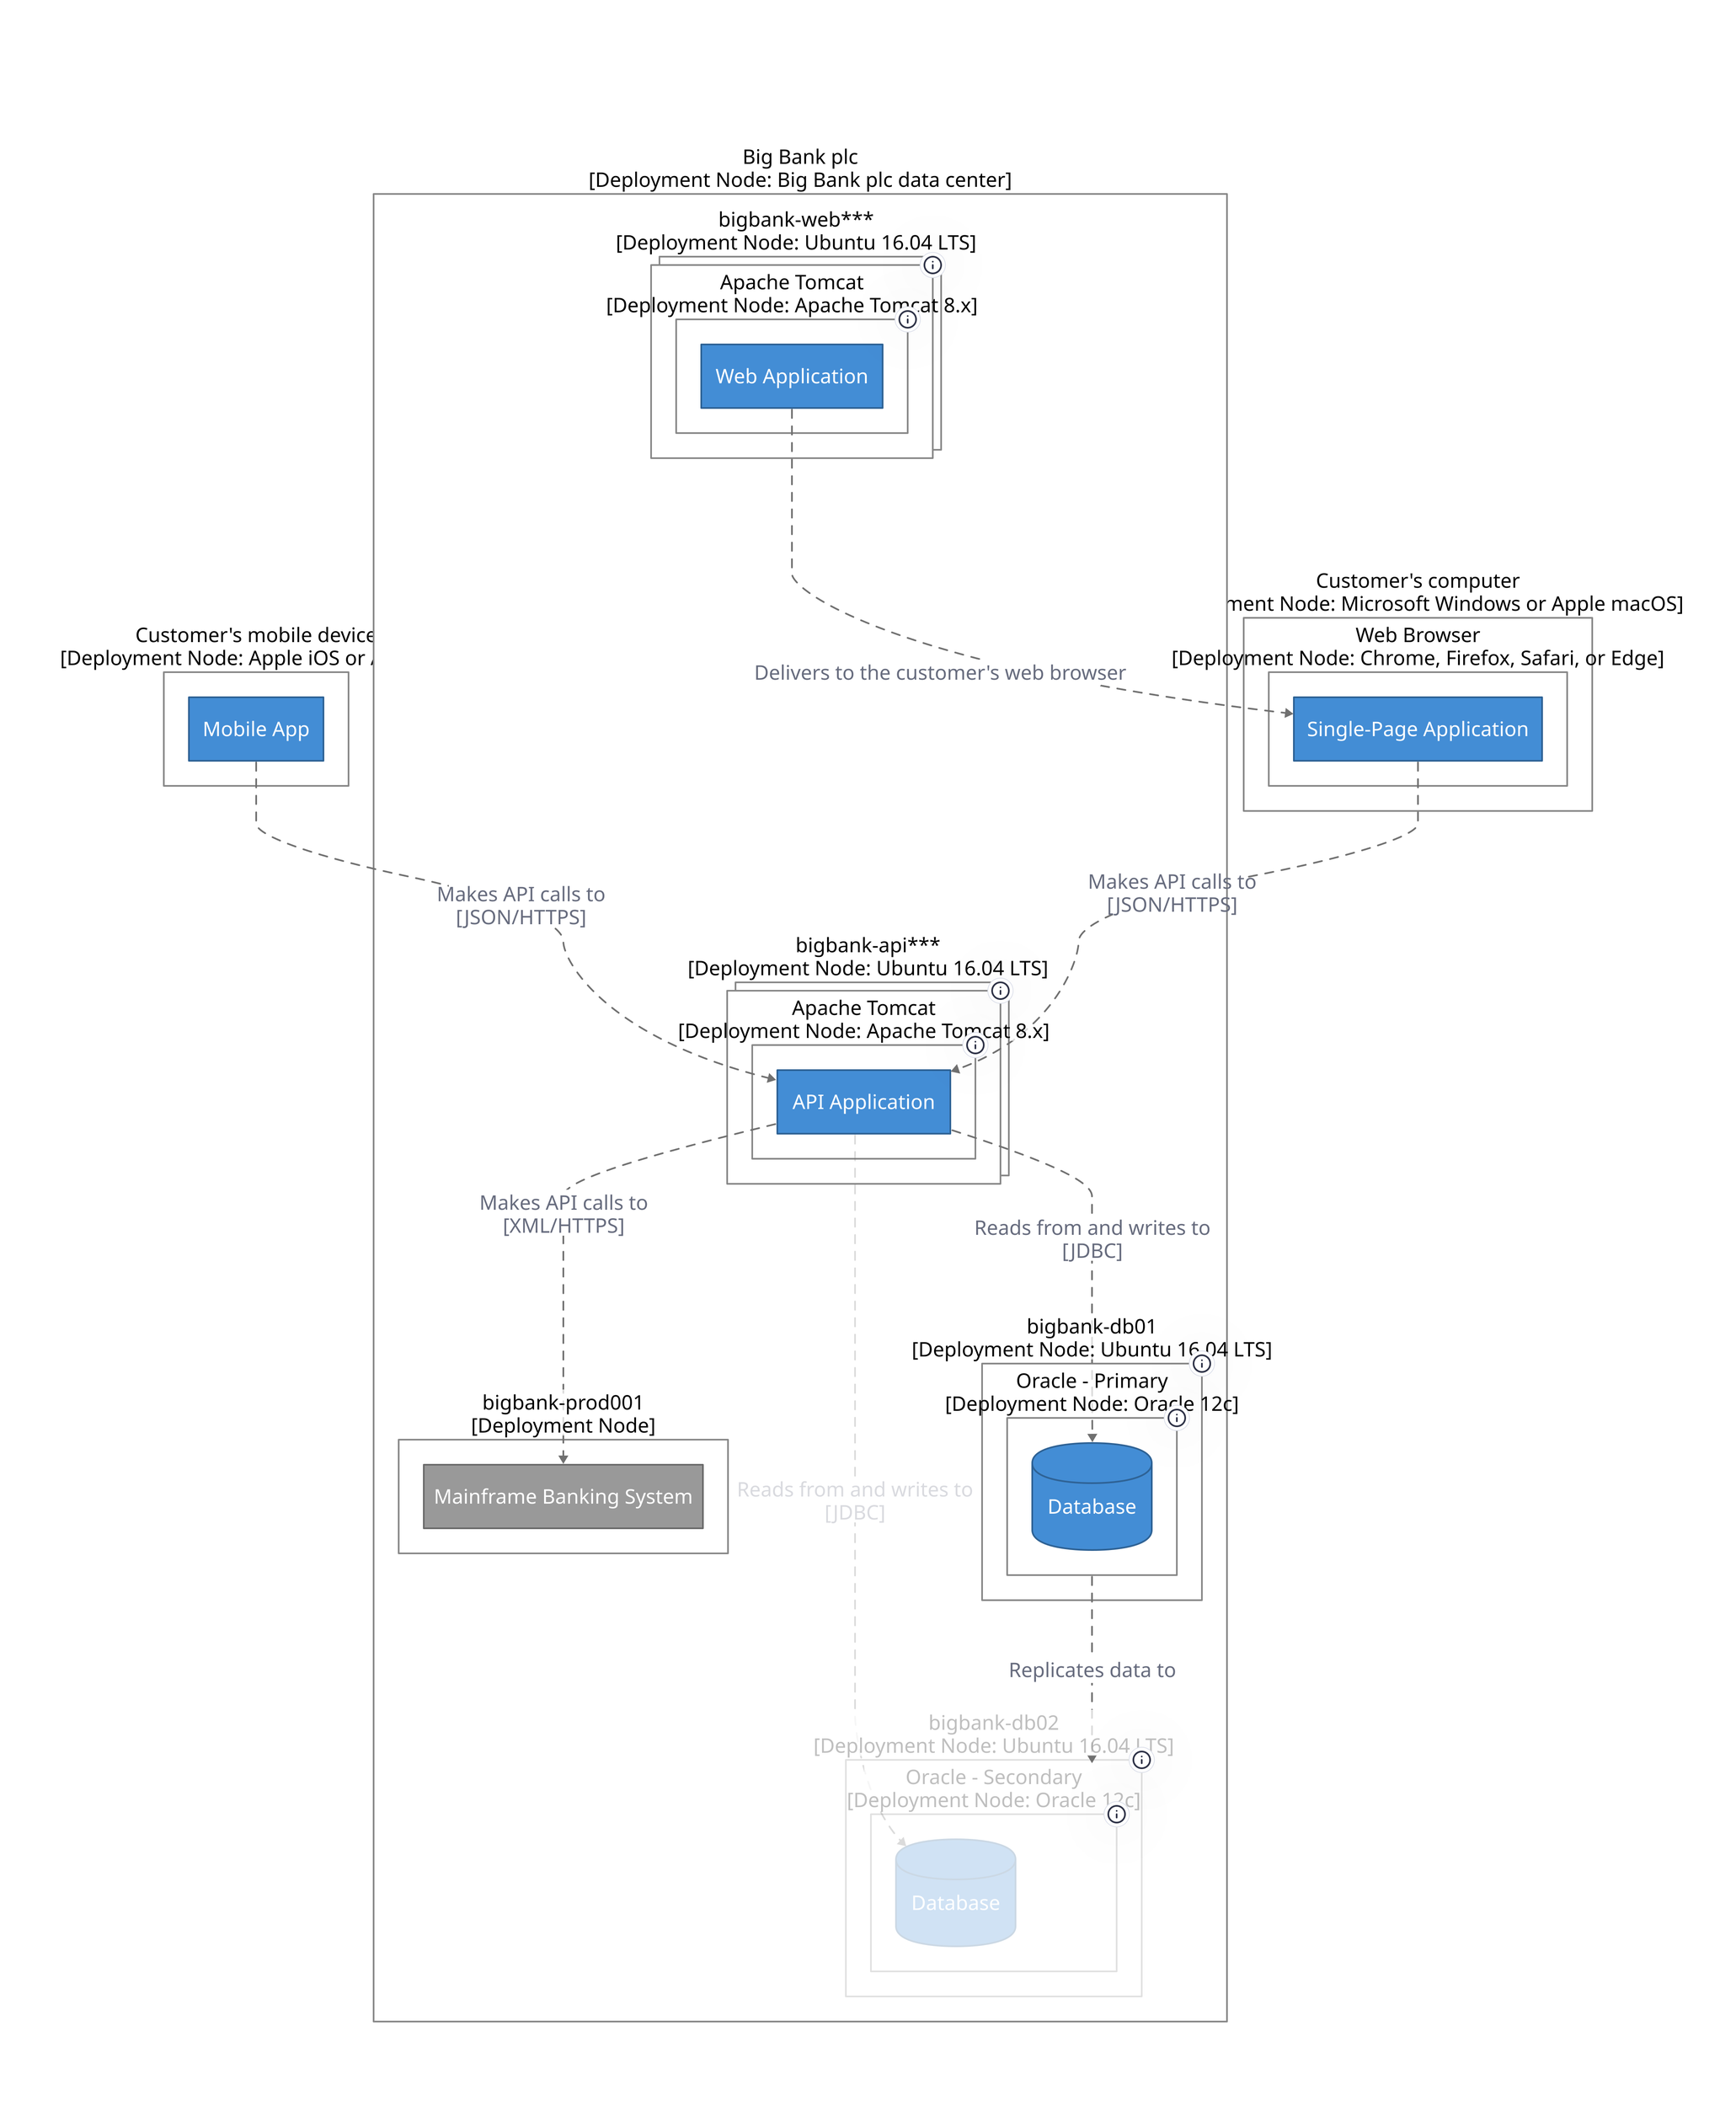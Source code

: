 title: |`md
  # Internet Banking System - Deployment - Live
`| {
  near: top-center
}
container_67: {
  label: "Customer's mobile device\n[Deployment Node: Apple iOS or Android]"
  shape: rectangle
  style: {
    fill: "#ffffff"
    font-color: "#000000"
    font-size: 24
    multiple: false
    opacity: 1.0
    stroke: "#888888"
  }
}
container_67.container_68: {
  label: "Mobile App"
  shape: rectangle
  style: {
    fill: "#438dd5"
    font-color: "#ffffff"
    font-size: 24
    multiple: false
    opacity: 1.0
    stroke: "#2e6295"
  }
}
container_69: {
  label: "Customer's computer\n[Deployment Node: Microsoft Windows or Apple macOS]"
  shape: rectangle
  style: {
    fill: "#ffffff"
    font-color: "#000000"
    font-size: 24
    multiple: false
    opacity: 1.0
    stroke: "#888888"
  }
}
container_69.container_70: {
  label: "Web Browser\n[Deployment Node: Chrome, Firefox, Safari, or Edge]"
  shape: rectangle
  style: {
    fill: "#ffffff"
    font-color: "#000000"
    font-size: 24
    multiple: false
    opacity: 1.0
    stroke: "#888888"
  }
}
container_69.container_70.container_71: {
  label: "Single-Page Application"
  shape: rectangle
  style: {
    fill: "#438dd5"
    font-color: "#ffffff"
    font-size: 24
    multiple: false
    opacity: 1.0
    stroke: "#2e6295"
  }
}
container_72: {
  label: "Big Bank plc\n[Deployment Node: Big Bank plc data center]"
  shape: rectangle
  style: {
    fill: "#ffffff"
    font-color: "#000000"
    font-size: 24
    multiple: false
    opacity: 1.0
    stroke: "#888888"
  }
}
container_72.container_73: {
  label: "bigbank-prod001\n[Deployment Node]"
  shape: rectangle
  style: {
    fill: "#ffffff"
    font-color: "#000000"
    font-size: 24
    multiple: false
    opacity: 1.0
    stroke: "#888888"
  }
}
container_72.container_73.container_74: {
  label: "Mainframe Banking System"
  shape: rectangle
  style: {
    fill: "#999999"
    font-color: "#ffffff"
    font-size: 24
    multiple: false
    opacity: 1.0
    stroke: "#6b6b6b"
  }
}
container_72.container_75: {
  label: "bigbank-web***\n[Deployment Node: Ubuntu 16.04 LTS]"
  shape: rectangle
  tooltip: "A web server residing in the web server farm, accessed via F5 BIG-IP LTMs."
  style: {
    fill: "#ffffff"
    font-color: "#000000"
    font-size: 24
    multiple: true
    opacity: 1.0
    stroke: "#888888"
  }
}
container_72.container_75.container_76: {
  label: "Apache Tomcat\n[Deployment Node: Apache Tomcat 8.x]"
  shape: rectangle
  tooltip: "An open source Java EE web server."
  style: {
    fill: "#ffffff"
    font-color: "#000000"
    font-size: 24
    multiple: false
    opacity: 1.0
    stroke: "#888888"
  }
}
container_72.container_75.container_76.container_77: {
  label: "Web Application"
  shape: rectangle
  style: {
    fill: "#438dd5"
    font-color: "#ffffff"
    font-size: 24
    multiple: false
    opacity: 1.0
    stroke: "#2e6295"
  }
}
container_72.container_79: {
  label: "bigbank-api***\n[Deployment Node: Ubuntu 16.04 LTS]"
  shape: rectangle
  tooltip: "A web server residing in the web server farm, accessed via F5 BIG-IP LTMs."
  style: {
    fill: "#ffffff"
    font-color: "#000000"
    font-size: 24
    multiple: true
    opacity: 1.0
    stroke: "#888888"
  }
}
container_72.container_79.container_80: {
  label: "Apache Tomcat\n[Deployment Node: Apache Tomcat 8.x]"
  shape: rectangle
  tooltip: "An open source Java EE web server."
  style: {
    fill: "#ffffff"
    font-color: "#000000"
    font-size: 24
    multiple: false
    opacity: 1.0
    stroke: "#888888"
  }
}
container_72.container_79.container_80.container_81: {
  label: "API Application"
  shape: rectangle
  style: {
    fill: "#438dd5"
    font-color: "#ffffff"
    font-size: 24
    multiple: false
    opacity: 1.0
    stroke: "#2e6295"
  }
}
container_72.container_85: {
  label: "bigbank-db01\n[Deployment Node: Ubuntu 16.04 LTS]"
  shape: rectangle
  tooltip: "The primary database server."
  style: {
    fill: "#ffffff"
    font-color: "#000000"
    font-size: 24
    multiple: false
    opacity: 1.0
    stroke: "#888888"
  }
}
container_72.container_85.container_86: {
  label: "Oracle - Primary\n[Deployment Node: Oracle 12c]"
  shape: rectangle
  tooltip: "The primary, live database server."
  style: {
    fill: "#ffffff"
    font-color: "#000000"
    font-size: 24
    multiple: false
    opacity: 1.0
    stroke: "#888888"
  }
}
container_72.container_85.container_86.container_87: {
  label: "Database"
  shape: cylinder
  style: {
    fill: "#438dd5"
    font-color: "#ffffff"
    font-size: 24
    multiple: false
    opacity: 1.0
    stroke: "#2e6295"
  }
}
container_72.container_89: {
  label: "bigbank-db02\n[Deployment Node: Ubuntu 16.04 LTS]"
  shape: rectangle
  tooltip: "The secondary database server."
  style: {
    fill: "#ffffff"
    font-color: "#000000"
    font-size: 24
    multiple: false
    opacity: 0.25
    stroke: "#888888"
  }
}
container_72.container_89.container_90: {
  label: "Oracle - Secondary\n[Deployment Node: Oracle 12c]"
  shape: rectangle
  tooltip: "A secondary, standby database server, used for failover purposes only."
  style: {
    fill: "#ffffff"
    font-color: "#000000"
    font-size: 24
    multiple: false
    opacity: 0.25
    stroke: "#888888"
  }
}
container_72.container_89.container_90.container_91: {
  label: "Database"
  shape: cylinder
  style: {
    fill: "#438dd5"
    font-color: "#ffffff"
    font-size: 24
    multiple: false
    opacity: 0.25
    stroke: "#2e6295"
  }
}
container_72.container_75.container_76.container_77 -> container_69.container_70.container_71: {
  label: "Delivers to the customer's web browser"
  style: {
    font-size: 24
    opacity: 1.0
    stroke: "#707070"
    stroke-dash: 5
    stroke-width: 2
  }
}
container_67.container_68 -> container_72.container_79.container_80.container_81: {
  label: "Makes API calls to\n[JSON/HTTPS]"
  style: {
    font-size: 24
    opacity: 1.0
    stroke: "#707070"
    stroke-dash: 5
    stroke-width: 2
  }
}
container_69.container_70.container_71 -> container_72.container_79.container_80.container_81: {
  label: "Makes API calls to\n[JSON/HTTPS]"
  style: {
    font-size: 24
    opacity: 1.0
    stroke: "#707070"
    stroke-dash: 5
    stroke-width: 2
  }
}
container_72.container_79.container_80.container_81 -> container_72.container_73.container_74: {
  label: "Makes API calls to\n[XML/HTTPS]"
  style: {
    font-size: 24
    opacity: 1.0
    stroke: "#707070"
    stroke-dash: 5
    stroke-width: 2
  }
}
container_72.container_79.container_80.container_81 -> container_72.container_85.container_86.container_87: {
  label: "Reads from and writes to\n[JDBC]"
  style: {
    font-size: 24
    opacity: 1.0
    stroke: "#707070"
    stroke-dash: 5
    stroke-width: 2
  }
}
container_72.container_79.container_80.container_81 -> container_72.container_89.container_90.container_91: {
  label: "Reads from and writes to\n[JDBC]"
  style: {
    font-size: 24
    opacity: 0.25
    stroke: "#707070"
    stroke-dash: 5
    stroke-width: 2
  }
}
container_72.container_85.container_86 -> container_72.container_89.container_90: {
  label: "Replicates data to"
  style: {
    font-size: 24
    opacity: 1.0
    stroke: "#707070"
    stroke-dash: 5
    stroke-width: 2
  }
}
